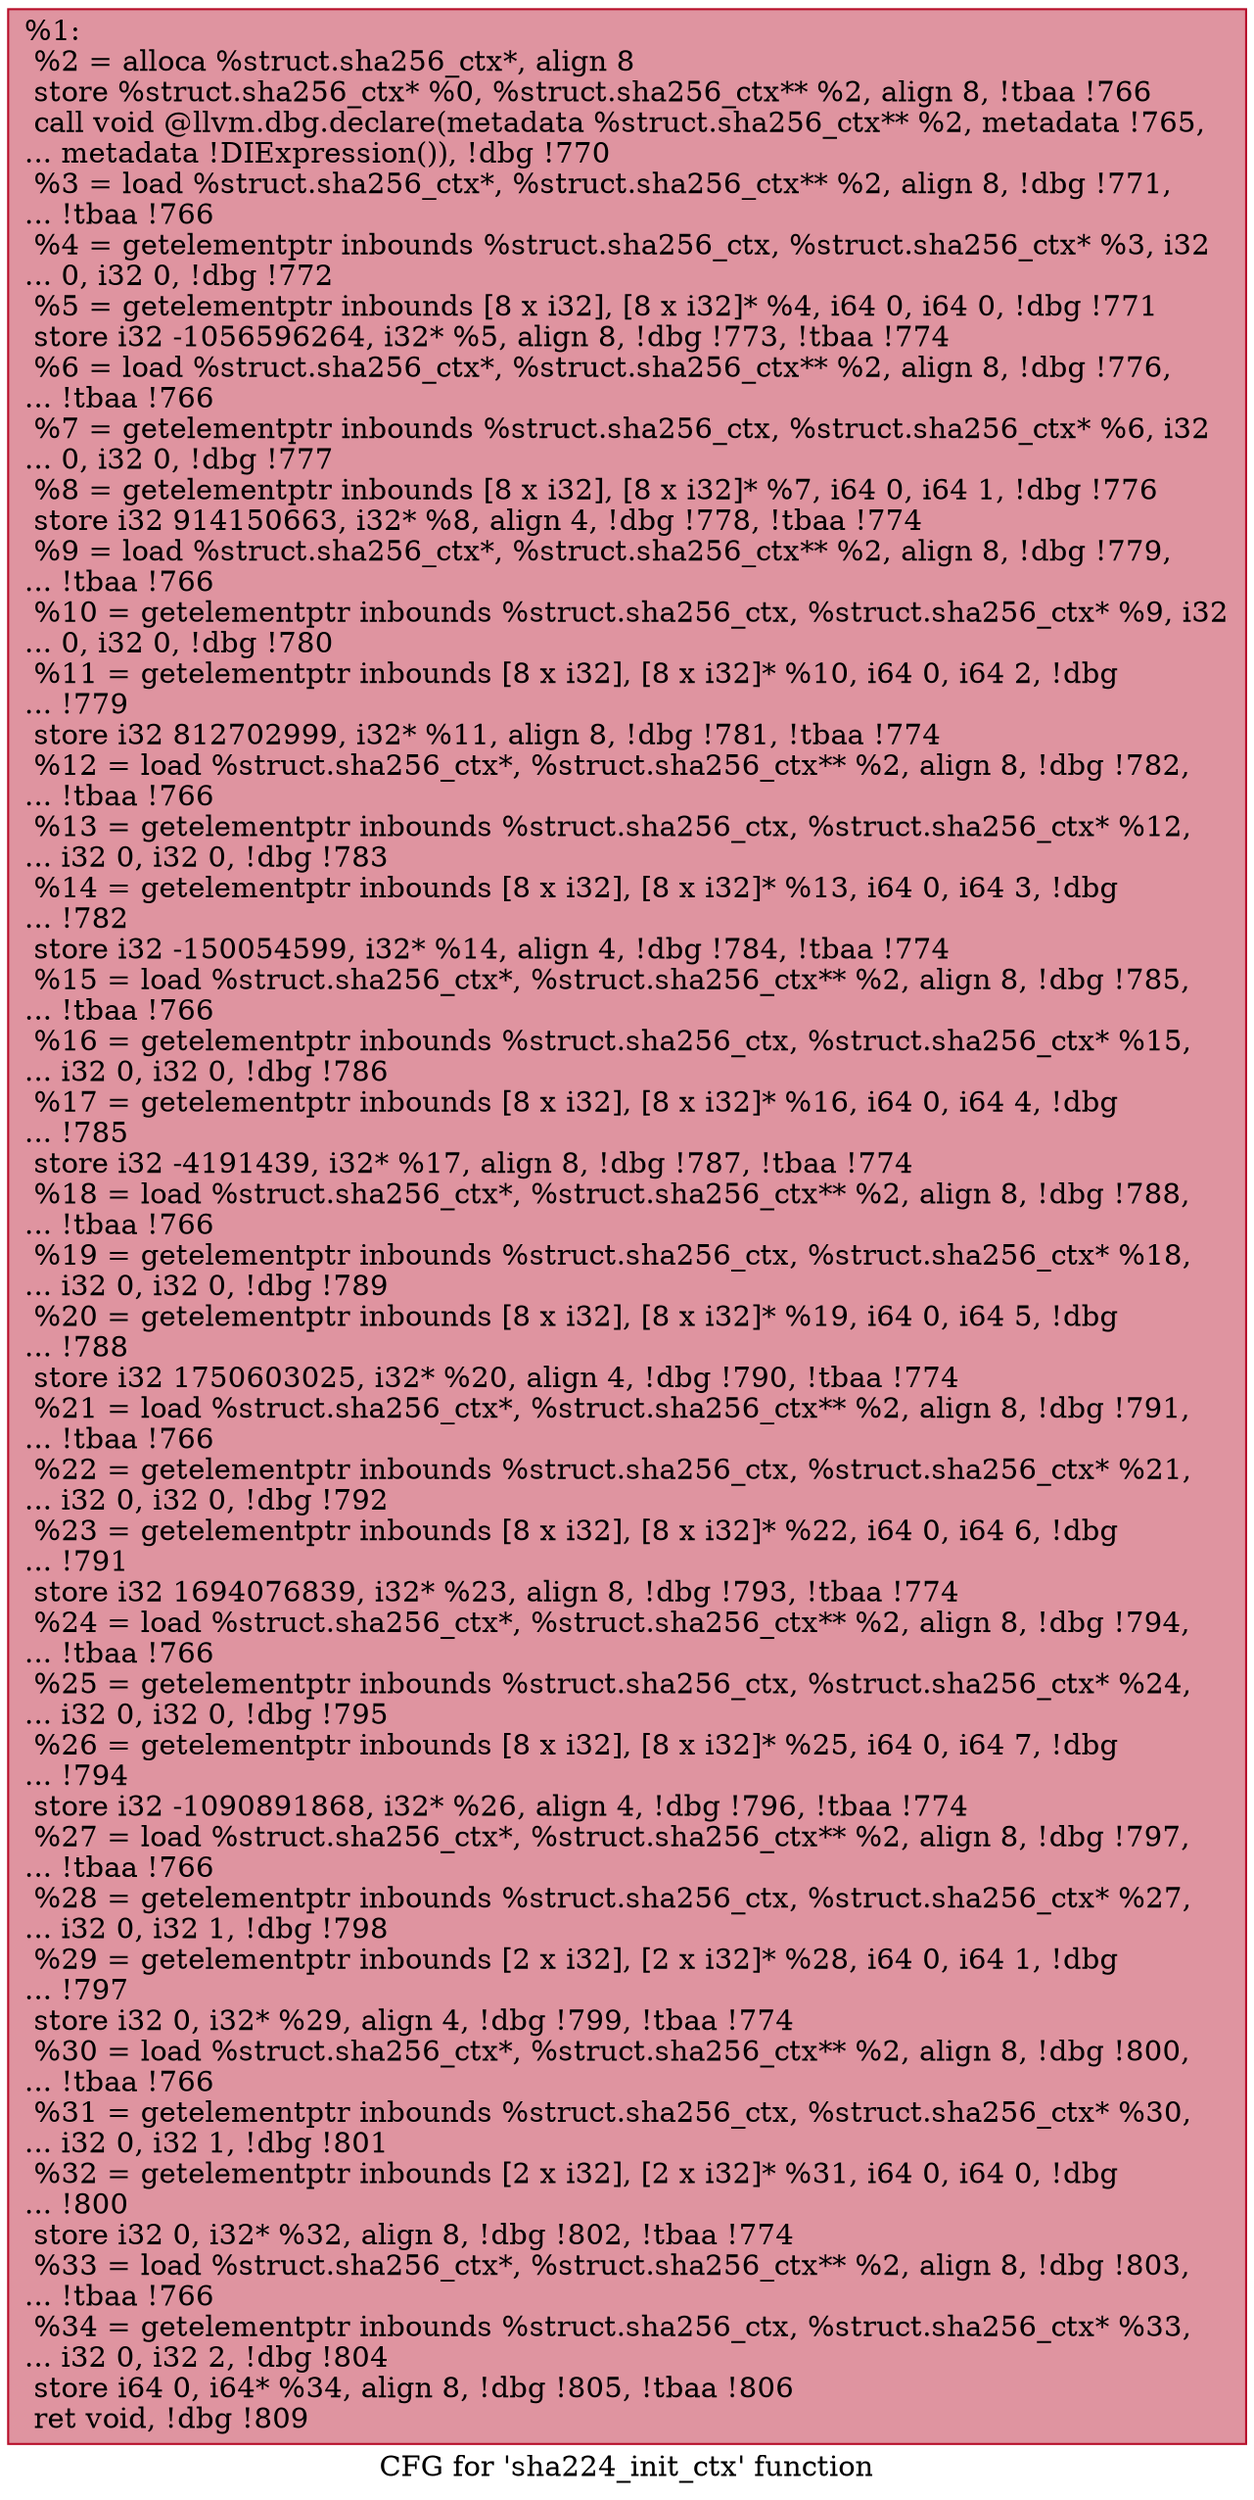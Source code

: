 digraph "CFG for 'sha224_init_ctx' function" {
	label="CFG for 'sha224_init_ctx' function";

	Node0xe8e290 [shape=record,color="#b70d28ff", style=filled, fillcolor="#b70d2870",label="{%1:\l  %2 = alloca %struct.sha256_ctx*, align 8\l  store %struct.sha256_ctx* %0, %struct.sha256_ctx** %2, align 8, !tbaa !766\l  call void @llvm.dbg.declare(metadata %struct.sha256_ctx** %2, metadata !765,\l... metadata !DIExpression()), !dbg !770\l  %3 = load %struct.sha256_ctx*, %struct.sha256_ctx** %2, align 8, !dbg !771,\l... !tbaa !766\l  %4 = getelementptr inbounds %struct.sha256_ctx, %struct.sha256_ctx* %3, i32\l... 0, i32 0, !dbg !772\l  %5 = getelementptr inbounds [8 x i32], [8 x i32]* %4, i64 0, i64 0, !dbg !771\l  store i32 -1056596264, i32* %5, align 8, !dbg !773, !tbaa !774\l  %6 = load %struct.sha256_ctx*, %struct.sha256_ctx** %2, align 8, !dbg !776,\l... !tbaa !766\l  %7 = getelementptr inbounds %struct.sha256_ctx, %struct.sha256_ctx* %6, i32\l... 0, i32 0, !dbg !777\l  %8 = getelementptr inbounds [8 x i32], [8 x i32]* %7, i64 0, i64 1, !dbg !776\l  store i32 914150663, i32* %8, align 4, !dbg !778, !tbaa !774\l  %9 = load %struct.sha256_ctx*, %struct.sha256_ctx** %2, align 8, !dbg !779,\l... !tbaa !766\l  %10 = getelementptr inbounds %struct.sha256_ctx, %struct.sha256_ctx* %9, i32\l... 0, i32 0, !dbg !780\l  %11 = getelementptr inbounds [8 x i32], [8 x i32]* %10, i64 0, i64 2, !dbg\l... !779\l  store i32 812702999, i32* %11, align 8, !dbg !781, !tbaa !774\l  %12 = load %struct.sha256_ctx*, %struct.sha256_ctx** %2, align 8, !dbg !782,\l... !tbaa !766\l  %13 = getelementptr inbounds %struct.sha256_ctx, %struct.sha256_ctx* %12,\l... i32 0, i32 0, !dbg !783\l  %14 = getelementptr inbounds [8 x i32], [8 x i32]* %13, i64 0, i64 3, !dbg\l... !782\l  store i32 -150054599, i32* %14, align 4, !dbg !784, !tbaa !774\l  %15 = load %struct.sha256_ctx*, %struct.sha256_ctx** %2, align 8, !dbg !785,\l... !tbaa !766\l  %16 = getelementptr inbounds %struct.sha256_ctx, %struct.sha256_ctx* %15,\l... i32 0, i32 0, !dbg !786\l  %17 = getelementptr inbounds [8 x i32], [8 x i32]* %16, i64 0, i64 4, !dbg\l... !785\l  store i32 -4191439, i32* %17, align 8, !dbg !787, !tbaa !774\l  %18 = load %struct.sha256_ctx*, %struct.sha256_ctx** %2, align 8, !dbg !788,\l... !tbaa !766\l  %19 = getelementptr inbounds %struct.sha256_ctx, %struct.sha256_ctx* %18,\l... i32 0, i32 0, !dbg !789\l  %20 = getelementptr inbounds [8 x i32], [8 x i32]* %19, i64 0, i64 5, !dbg\l... !788\l  store i32 1750603025, i32* %20, align 4, !dbg !790, !tbaa !774\l  %21 = load %struct.sha256_ctx*, %struct.sha256_ctx** %2, align 8, !dbg !791,\l... !tbaa !766\l  %22 = getelementptr inbounds %struct.sha256_ctx, %struct.sha256_ctx* %21,\l... i32 0, i32 0, !dbg !792\l  %23 = getelementptr inbounds [8 x i32], [8 x i32]* %22, i64 0, i64 6, !dbg\l... !791\l  store i32 1694076839, i32* %23, align 8, !dbg !793, !tbaa !774\l  %24 = load %struct.sha256_ctx*, %struct.sha256_ctx** %2, align 8, !dbg !794,\l... !tbaa !766\l  %25 = getelementptr inbounds %struct.sha256_ctx, %struct.sha256_ctx* %24,\l... i32 0, i32 0, !dbg !795\l  %26 = getelementptr inbounds [8 x i32], [8 x i32]* %25, i64 0, i64 7, !dbg\l... !794\l  store i32 -1090891868, i32* %26, align 4, !dbg !796, !tbaa !774\l  %27 = load %struct.sha256_ctx*, %struct.sha256_ctx** %2, align 8, !dbg !797,\l... !tbaa !766\l  %28 = getelementptr inbounds %struct.sha256_ctx, %struct.sha256_ctx* %27,\l... i32 0, i32 1, !dbg !798\l  %29 = getelementptr inbounds [2 x i32], [2 x i32]* %28, i64 0, i64 1, !dbg\l... !797\l  store i32 0, i32* %29, align 4, !dbg !799, !tbaa !774\l  %30 = load %struct.sha256_ctx*, %struct.sha256_ctx** %2, align 8, !dbg !800,\l... !tbaa !766\l  %31 = getelementptr inbounds %struct.sha256_ctx, %struct.sha256_ctx* %30,\l... i32 0, i32 1, !dbg !801\l  %32 = getelementptr inbounds [2 x i32], [2 x i32]* %31, i64 0, i64 0, !dbg\l... !800\l  store i32 0, i32* %32, align 8, !dbg !802, !tbaa !774\l  %33 = load %struct.sha256_ctx*, %struct.sha256_ctx** %2, align 8, !dbg !803,\l... !tbaa !766\l  %34 = getelementptr inbounds %struct.sha256_ctx, %struct.sha256_ctx* %33,\l... i32 0, i32 2, !dbg !804\l  store i64 0, i64* %34, align 8, !dbg !805, !tbaa !806\l  ret void, !dbg !809\l}"];
}
